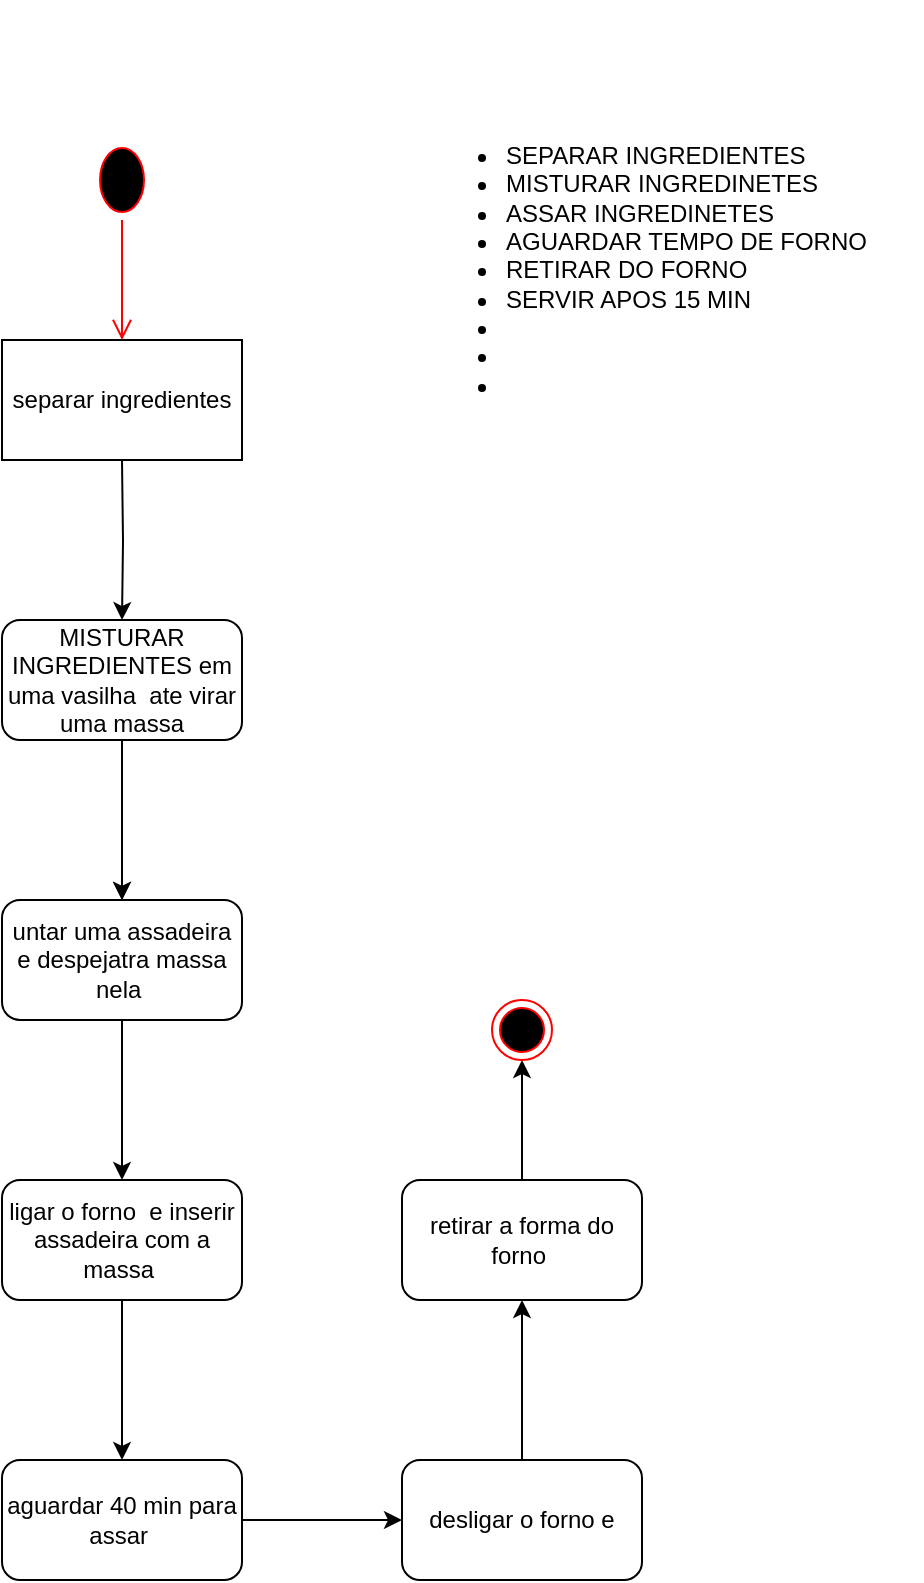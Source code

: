 <mxfile version="21.2.1" type="github">
  <diagram id="prtHgNgQTEPvFCAcTncT" name="Page-1">
    <mxGraphModel dx="1114" dy="616" grid="1" gridSize="10" guides="1" tooltips="1" connect="1" arrows="1" fold="1" page="1" pageScale="1" pageWidth="827" pageHeight="1169" math="0" shadow="0">
      <root>
        <mxCell id="0" />
        <mxCell id="1" parent="0" />
        <mxCell id="AdGD4k3Seevcw2TsVGl2-2" value="&lt;ul&gt;&lt;li&gt;SEPARAR INGREDIENTES&lt;/li&gt;&lt;li&gt;MISTURAR INGREDINETES&amp;nbsp;&lt;/li&gt;&lt;li&gt;ASSAR INGREDINETES&amp;nbsp;&lt;/li&gt;&lt;li&gt;AGUARDAR TEMPO DE FORNO&lt;/li&gt;&lt;li&gt;RETIRAR DO FORNO&amp;nbsp;&lt;/li&gt;&lt;li&gt;SERVIR APOS 15 MIN&amp;nbsp;&amp;nbsp;&lt;/li&gt;&lt;li&gt;&lt;br&gt;&lt;/li&gt;&lt;li&gt;&lt;span style=&quot;background-color: initial;&quot;&gt;&lt;br&gt;&lt;/span&gt;&lt;/li&gt;&lt;li&gt;&lt;span style=&quot;background-color: initial;&quot;&gt;&lt;br&gt;&lt;/span&gt;&lt;/li&gt;&lt;/ul&gt;" style="text;strokeColor=none;fillColor=none;html=1;whiteSpace=wrap;verticalAlign=middle;overflow=hidden;" vertex="1" parent="1">
          <mxGeometry x="540" y="30" width="250" height="270" as="geometry" />
        </mxCell>
        <mxCell id="AdGD4k3Seevcw2TsVGl2-6" value="" style="edgeStyle=orthogonalEdgeStyle;rounded=0;orthogonalLoop=1;jettySize=auto;html=1;" edge="1" parent="1" target="AdGD4k3Seevcw2TsVGl2-5">
          <mxGeometry relative="1" as="geometry">
            <mxPoint x="390" y="260" as="sourcePoint" />
          </mxGeometry>
        </mxCell>
        <mxCell id="AdGD4k3Seevcw2TsVGl2-8" value="" style="edgeStyle=orthogonalEdgeStyle;rounded=0;orthogonalLoop=1;jettySize=auto;html=1;" edge="1" parent="1" source="AdGD4k3Seevcw2TsVGl2-5">
          <mxGeometry relative="1" as="geometry">
            <mxPoint x="390" y="480" as="targetPoint" />
          </mxGeometry>
        </mxCell>
        <mxCell id="AdGD4k3Seevcw2TsVGl2-10" value="" style="edgeStyle=orthogonalEdgeStyle;rounded=0;orthogonalLoop=1;jettySize=auto;html=1;" edge="1" parent="1" source="AdGD4k3Seevcw2TsVGl2-5" target="AdGD4k3Seevcw2TsVGl2-9">
          <mxGeometry relative="1" as="geometry" />
        </mxCell>
        <mxCell id="AdGD4k3Seevcw2TsVGl2-5" value="MISTURAR INGREDIENTES em uma vasilha&amp;nbsp; ate virar uma massa" style="rounded=1;whiteSpace=wrap;html=1;" vertex="1" parent="1">
          <mxGeometry x="330" y="340" width="120" height="60" as="geometry" />
        </mxCell>
        <mxCell id="AdGD4k3Seevcw2TsVGl2-12" value="" style="edgeStyle=orthogonalEdgeStyle;rounded=0;orthogonalLoop=1;jettySize=auto;html=1;" edge="1" parent="1" source="AdGD4k3Seevcw2TsVGl2-9" target="AdGD4k3Seevcw2TsVGl2-11">
          <mxGeometry relative="1" as="geometry" />
        </mxCell>
        <mxCell id="AdGD4k3Seevcw2TsVGl2-9" value="untar uma assadeira e despejatra massa nela&amp;nbsp;" style="whiteSpace=wrap;html=1;rounded=1;" vertex="1" parent="1">
          <mxGeometry x="330" y="480" width="120" height="60" as="geometry" />
        </mxCell>
        <mxCell id="AdGD4k3Seevcw2TsVGl2-14" value="" style="edgeStyle=orthogonalEdgeStyle;rounded=0;orthogonalLoop=1;jettySize=auto;html=1;" edge="1" parent="1" source="AdGD4k3Seevcw2TsVGl2-11" target="AdGD4k3Seevcw2TsVGl2-13">
          <mxGeometry relative="1" as="geometry" />
        </mxCell>
        <mxCell id="AdGD4k3Seevcw2TsVGl2-11" value="ligar o forno&amp;nbsp; e inserir assadeira com a massa&amp;nbsp;" style="whiteSpace=wrap;html=1;rounded=1;" vertex="1" parent="1">
          <mxGeometry x="330" y="620" width="120" height="60" as="geometry" />
        </mxCell>
        <mxCell id="AdGD4k3Seevcw2TsVGl2-22" value="" style="edgeStyle=orthogonalEdgeStyle;rounded=0;orthogonalLoop=1;jettySize=auto;html=1;" edge="1" parent="1" source="AdGD4k3Seevcw2TsVGl2-13" target="AdGD4k3Seevcw2TsVGl2-21">
          <mxGeometry relative="1" as="geometry" />
        </mxCell>
        <mxCell id="AdGD4k3Seevcw2TsVGl2-13" value="aguardar 40 min para assar&amp;nbsp;" style="whiteSpace=wrap;html=1;rounded=1;" vertex="1" parent="1">
          <mxGeometry x="330" y="760" width="120" height="60" as="geometry" />
        </mxCell>
        <mxCell id="AdGD4k3Seevcw2TsVGl2-15" value="separar ingredientes" style="whiteSpace=wrap;html=1;" vertex="1" parent="1">
          <mxGeometry x="330" y="200" width="120" height="60" as="geometry" />
        </mxCell>
        <mxCell id="AdGD4k3Seevcw2TsVGl2-24" value="" style="edgeStyle=orthogonalEdgeStyle;rounded=0;orthogonalLoop=1;jettySize=auto;html=1;" edge="1" parent="1" source="AdGD4k3Seevcw2TsVGl2-21" target="AdGD4k3Seevcw2TsVGl2-23">
          <mxGeometry relative="1" as="geometry" />
        </mxCell>
        <mxCell id="AdGD4k3Seevcw2TsVGl2-21" value="desligar o forno e" style="whiteSpace=wrap;html=1;rounded=1;" vertex="1" parent="1">
          <mxGeometry x="530" y="760" width="120" height="60" as="geometry" />
        </mxCell>
        <mxCell id="AdGD4k3Seevcw2TsVGl2-29" style="edgeStyle=orthogonalEdgeStyle;rounded=0;orthogonalLoop=1;jettySize=auto;html=1;exitX=0.5;exitY=0;exitDx=0;exitDy=0;entryX=0.5;entryY=1;entryDx=0;entryDy=0;" edge="1" parent="1" source="AdGD4k3Seevcw2TsVGl2-23" target="AdGD4k3Seevcw2TsVGl2-25">
          <mxGeometry relative="1" as="geometry" />
        </mxCell>
        <mxCell id="AdGD4k3Seevcw2TsVGl2-23" value="retirar a forma do forno&amp;nbsp;" style="whiteSpace=wrap;html=1;rounded=1;" vertex="1" parent="1">
          <mxGeometry x="530" y="620" width="120" height="60" as="geometry" />
        </mxCell>
        <mxCell id="AdGD4k3Seevcw2TsVGl2-25" value="" style="ellipse;html=1;shape=endState;fillColor=#000000;strokeColor=#ff0000;" vertex="1" parent="1">
          <mxGeometry x="575" y="530" width="30" height="30" as="geometry" />
        </mxCell>
        <mxCell id="AdGD4k3Seevcw2TsVGl2-27" value="" style="ellipse;html=1;shape=startState;fillColor=#000000;strokeColor=#ff0000;" vertex="1" parent="1">
          <mxGeometry x="375" y="100" width="30" height="40" as="geometry" />
        </mxCell>
        <mxCell id="AdGD4k3Seevcw2TsVGl2-28" value="" style="edgeStyle=orthogonalEdgeStyle;html=1;verticalAlign=bottom;endArrow=open;endSize=8;strokeColor=#ff0000;rounded=0;" edge="1" source="AdGD4k3Seevcw2TsVGl2-27" parent="1">
          <mxGeometry relative="1" as="geometry">
            <mxPoint x="390" y="200" as="targetPoint" />
          </mxGeometry>
        </mxCell>
      </root>
    </mxGraphModel>
  </diagram>
</mxfile>
